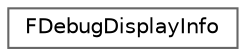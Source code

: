 digraph "Graphical Class Hierarchy"
{
 // INTERACTIVE_SVG=YES
 // LATEX_PDF_SIZE
  bgcolor="transparent";
  edge [fontname=Helvetica,fontsize=10,labelfontname=Helvetica,labelfontsize=10];
  node [fontname=Helvetica,fontsize=10,shape=box,height=0.2,width=0.4];
  rankdir="LR";
  Node0 [id="Node000000",label="FDebugDisplayInfo",height=0.2,width=0.4,color="grey40", fillcolor="white", style="filled",URL="$d0/dbc/classFDebugDisplayInfo.html",tooltip=" "];
}
